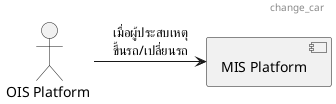 @startuml
Header change_car
  :OIS Platform : as OIS

  OIS -> [MIS Platform] : เมื่อผู้ประสบเหตุ\nขึ้นรถ/เปลี่ยนรถ
@enduml
